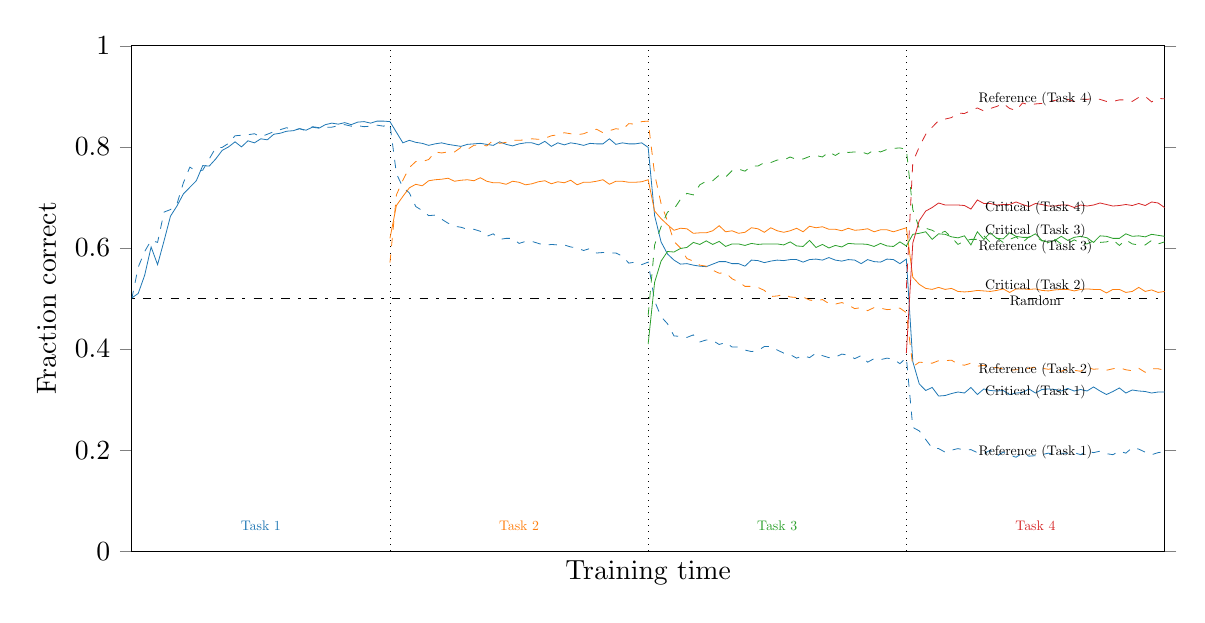 % This file was created by matplotlib2tikz v0.6.18.
\begin{tikzpicture}

\definecolor{color0}{rgb}{0.122,0.467,0.706}
\definecolor{color1}{rgb}{1,0.498,0.055}
\definecolor{color2}{rgb}{0.173,0.627,0.173}
\definecolor{color3}{rgb}{0.839,0.153,0.157}

\begin{axis}[
every y tick label/.style = {
rotate=0
},
height=8cm,
tick align=outside,
width=14.698cm,
x grid style={white!69.02!black},
xlabel={Training time},
xmajorticks=false,
xmin=0, xmax=160,
y grid style={white!69.02!black},
ylabel={Fraction correct},
ymin=0, ymax=1,
ytick pos=both
]
\addplot [line width=0.29pt, black, dotted, forget plot]
table [row sep=\\]{%
40	0 \\
40	1 \\
};
\addplot [line width=0.29pt, black, dotted, forget plot]
table [row sep=\\]{%
80	0 \\
80	1 \\
};
\addplot [line width=0.29pt, black, dotted, forget plot]
table [row sep=\\]{%
120	0 \\
120	1 \\
};
\addplot [line width=0.29pt, black, dash pattern=on 1pt off 3pt on 3pt off 3pt, forget plot]
table [row sep=\\]{%
0	0.5 \\
160	0.5 \\
};
\addplot [line width=0.29pt, color0, forget plot]
table [row sep=\\]{%
0	0.501 \\
1	0.51 \\
2	0.546 \\
3	0.602 \\
4	0.567 \\
5	0.614 \\
6	0.663 \\
7	0.683 \\
8	0.707 \\
9	0.72 \\
10	0.733 \\
11	0.763 \\
12	0.762 \\
13	0.776 \\
14	0.793 \\
15	0.8 \\
16	0.81 \\
17	0.8 \\
18	0.812 \\
19	0.808 \\
20	0.816 \\
21	0.814 \\
22	0.825 \\
23	0.827 \\
24	0.831 \\
25	0.832 \\
26	0.836 \\
27	0.833 \\
28	0.839 \\
29	0.837 \\
30	0.844 \\
31	0.847 \\
32	0.845 \\
33	0.848 \\
34	0.844 \\
35	0.849 \\
36	0.85 \\
37	0.847 \\
38	0.851 \\
39	0.851 \\
40	0.85 \\
41	0.829 \\
42	0.808 \\
43	0.813 \\
44	0.809 \\
45	0.807 \\
46	0.803 \\
47	0.806 \\
48	0.808 \\
49	0.805 \\
50	0.803 \\
51	0.801 \\
52	0.805 \\
53	0.806 \\
54	0.807 \\
55	0.805 \\
56	0.803 \\
57	0.81 \\
58	0.805 \\
59	0.802 \\
60	0.806 \\
61	0.808 \\
62	0.808 \\
63	0.804 \\
64	0.811 \\
65	0.801 \\
66	0.808 \\
67	0.804 \\
68	0.808 \\
69	0.806 \\
70	0.803 \\
71	0.807 \\
72	0.806 \\
73	0.806 \\
74	0.816 \\
75	0.805 \\
76	0.808 \\
77	0.806 \\
78	0.806 \\
79	0.808 \\
80	0.799 \\
81	0.664 \\
82	0.612 \\
83	0.588 \\
84	0.576 \\
85	0.568 \\
86	0.569 \\
87	0.566 \\
88	0.564 \\
89	0.563 \\
90	0.568 \\
91	0.573 \\
92	0.573 \\
93	0.569 \\
94	0.569 \\
95	0.564 \\
96	0.576 \\
97	0.575 \\
98	0.571 \\
99	0.574 \\
100	0.576 \\
101	0.575 \\
102	0.577 \\
103	0.577 \\
104	0.572 \\
105	0.577 \\
106	0.578 \\
107	0.576 \\
108	0.581 \\
109	0.576 \\
110	0.574 \\
111	0.577 \\
112	0.576 \\
113	0.569 \\
114	0.577 \\
115	0.573 \\
116	0.572 \\
117	0.578 \\
118	0.577 \\
119	0.569 \\
120	0.578 \\
121	0.375 \\
122	0.331 \\
123	0.318 \\
124	0.324 \\
125	0.307 \\
126	0.308 \\
127	0.312 \\
128	0.315 \\
129	0.313 \\
130	0.324 \\
131	0.31 \\
132	0.321 \\
133	0.318 \\
134	0.317 \\
135	0.318 \\
136	0.31 \\
137	0.313 \\
138	0.314 \\
139	0.321 \\
140	0.313 \\
141	0.32 \\
142	0.321 \\
143	0.32 \\
144	0.317 \\
145	0.322 \\
146	0.317 \\
147	0.32 \\
148	0.317 \\
149	0.325 \\
150	0.317 \\
151	0.31 \\
152	0.316 \\
153	0.323 \\
154	0.313 \\
155	0.319 \\
156	0.317 \\
157	0.316 \\
158	0.313 \\
159	0.315 \\
160	0.315 \\
};
\addplot [line width=0.29pt, color0, dashed, forget plot]
table [row sep=\\]{%
0	0.499 \\
1	0.562 \\
2	0.593 \\
3	0.615 \\
4	0.611 \\
5	0.671 \\
6	0.676 \\
7	0.687 \\
8	0.729 \\
9	0.76 \\
10	0.752 \\
11	0.754 \\
12	0.776 \\
13	0.798 \\
14	0.799 \\
15	0.807 \\
16	0.822 \\
17	0.823 \\
18	0.824 \\
19	0.826 \\
20	0.82 \\
21	0.825 \\
22	0.83 \\
23	0.834 \\
24	0.838 \\
25	0.833 \\
26	0.836 \\
27	0.832 \\
28	0.84 \\
29	0.838 \\
30	0.839 \\
31	0.839 \\
32	0.842 \\
33	0.844 \\
34	0.841 \\
35	0.842 \\
36	0.84 \\
37	0.841 \\
38	0.843 \\
39	0.841 \\
40	0.845 \\
41	0.747 \\
42	0.72 \\
43	0.709 \\
44	0.682 \\
45	0.674 \\
46	0.664 \\
47	0.665 \\
48	0.657 \\
49	0.649 \\
50	0.643 \\
51	0.641 \\
52	0.637 \\
53	0.637 \\
54	0.633 \\
55	0.623 \\
56	0.628 \\
57	0.617 \\
58	0.619 \\
59	0.619 \\
60	0.609 \\
61	0.613 \\
62	0.613 \\
63	0.609 \\
64	0.605 \\
65	0.607 \\
66	0.606 \\
67	0.606 \\
68	0.602 \\
69	0.6 \\
70	0.595 \\
71	0.599 \\
72	0.59 \\
73	0.591 \\
74	0.59 \\
75	0.59 \\
76	0.584 \\
77	0.57 \\
78	0.572 \\
79	0.567 \\
80	0.572 \\
81	0.495 \\
82	0.464 \\
83	0.45 \\
84	0.426 \\
85	0.425 \\
86	0.423 \\
87	0.428 \\
88	0.414 \\
89	0.418 \\
90	0.417 \\
91	0.409 \\
92	0.413 \\
93	0.404 \\
94	0.404 \\
95	0.398 \\
96	0.395 \\
97	0.397 \\
98	0.405 \\
99	0.405 \\
100	0.398 \\
101	0.392 \\
102	0.389 \\
103	0.382 \\
104	0.387 \\
105	0.383 \\
106	0.392 \\
107	0.387 \\
108	0.383 \\
109	0.384 \\
110	0.39 \\
111	0.388 \\
112	0.381 \\
113	0.387 \\
114	0.374 \\
115	0.381 \\
116	0.379 \\
117	0.382 \\
118	0.38 \\
119	0.371 \\
120	0.383 \\
121	0.245 \\
122	0.238 \\
123	0.221 \\
124	0.204 \\
125	0.203 \\
126	0.196 \\
127	0.2 \\
128	0.203 \\
129	0.2 \\
130	0.201 \\
131	0.195 \\
132	0.193 \\
133	0.2 \\
134	0.188 \\
135	0.196 \\
136	0.19 \\
137	0.186 \\
138	0.194 \\
139	0.188 \\
140	0.189 \\
141	0.191 \\
142	0.194 \\
143	0.191 \\
144	0.194 \\
145	0.194 \\
146	0.195 \\
147	0.191 \\
148	0.198 \\
149	0.195 \\
150	0.198 \\
151	0.193 \\
152	0.191 \\
153	0.198 \\
154	0.194 \\
155	0.205 \\
156	0.202 \\
157	0.196 \\
158	0.191 \\
159	0.195 \\
160	0.197 \\
};
\addplot [line width=0.29pt, color1, forget plot]
table [row sep=\\]{%
40	0.619 \\
41	0.684 \\
42	0.702 \\
43	0.719 \\
44	0.726 \\
45	0.723 \\
46	0.733 \\
47	0.735 \\
48	0.736 \\
49	0.738 \\
50	0.732 \\
51	0.734 \\
52	0.735 \\
53	0.733 \\
54	0.739 \\
55	0.732 \\
56	0.729 \\
57	0.729 \\
58	0.726 \\
59	0.732 \\
60	0.73 \\
61	0.725 \\
62	0.727 \\
63	0.731 \\
64	0.733 \\
65	0.727 \\
66	0.731 \\
67	0.729 \\
68	0.734 \\
69	0.725 \\
70	0.73 \\
71	0.73 \\
72	0.732 \\
73	0.735 \\
74	0.726 \\
75	0.732 \\
76	0.732 \\
77	0.73 \\
78	0.73 \\
79	0.731 \\
80	0.735 \\
81	0.673 \\
82	0.658 \\
83	0.646 \\
84	0.635 \\
85	0.639 \\
86	0.638 \\
87	0.629 \\
88	0.63 \\
89	0.63 \\
90	0.634 \\
91	0.644 \\
92	0.632 \\
93	0.634 \\
94	0.629 \\
95	0.631 \\
96	0.64 \\
97	0.638 \\
98	0.631 \\
99	0.64 \\
100	0.634 \\
101	0.631 \\
102	0.634 \\
103	0.639 \\
104	0.632 \\
105	0.643 \\
106	0.64 \\
107	0.642 \\
108	0.637 \\
109	0.637 \\
110	0.634 \\
111	0.639 \\
112	0.635 \\
113	0.636 \\
114	0.638 \\
115	0.632 \\
116	0.636 \\
117	0.636 \\
118	0.632 \\
119	0.636 \\
120	0.64 \\
121	0.542 \\
122	0.528 \\
123	0.52 \\
124	0.518 \\
125	0.522 \\
126	0.518 \\
127	0.52 \\
128	0.514 \\
129	0.513 \\
130	0.514 \\
131	0.516 \\
132	0.515 \\
133	0.514 \\
134	0.516 \\
135	0.519 \\
136	0.512 \\
137	0.519 \\
138	0.519 \\
139	0.518 \\
140	0.519 \\
141	0.516 \\
142	0.515 \\
143	0.517 \\
144	0.518 \\
145	0.518 \\
146	0.515 \\
147	0.518 \\
148	0.519 \\
149	0.518 \\
150	0.518 \\
151	0.511 \\
152	0.518 \\
153	0.518 \\
154	0.512 \\
155	0.514 \\
156	0.522 \\
157	0.514 \\
158	0.517 \\
159	0.512 \\
160	0.514 \\
};
\addplot [line width=0.29pt, color1, dashed, forget plot]
table [row sep=\\]{%
40	0.571 \\
41	0.705 \\
42	0.734 \\
43	0.759 \\
44	0.771 \\
45	0.771 \\
46	0.775 \\
47	0.79 \\
48	0.788 \\
49	0.79 \\
50	0.79 \\
51	0.799 \\
52	0.795 \\
53	0.803 \\
54	0.804 \\
55	0.802 \\
56	0.813 \\
57	0.807 \\
58	0.809 \\
59	0.813 \\
60	0.813 \\
61	0.814 \\
62	0.816 \\
63	0.815 \\
64	0.817 \\
65	0.822 \\
66	0.824 \\
67	0.828 \\
68	0.826 \\
69	0.824 \\
70	0.826 \\
71	0.831 \\
72	0.835 \\
73	0.828 \\
74	0.832 \\
75	0.836 \\
76	0.834 \\
77	0.846 \\
78	0.845 \\
79	0.85 \\
80	0.851 \\
81	0.746 \\
82	0.688 \\
83	0.653 \\
84	0.613 \\
85	0.6 \\
86	0.579 \\
87	0.574 \\
88	0.566 \\
89	0.564 \\
90	0.556 \\
91	0.55 \\
92	0.551 \\
93	0.539 \\
94	0.533 \\
95	0.524 \\
96	0.524 \\
97	0.522 \\
98	0.516 \\
99	0.504 \\
100	0.505 \\
101	0.508 \\
102	0.503 \\
103	0.502 \\
104	0.503 \\
105	0.497 \\
106	0.495 \\
107	0.498 \\
108	0.49 \\
109	0.489 \\
110	0.492 \\
111	0.487 \\
112	0.48 \\
113	0.482 \\
114	0.476 \\
115	0.482 \\
116	0.481 \\
117	0.478 \\
118	0.479 \\
119	0.481 \\
120	0.472 \\
121	0.365 \\
122	0.374 \\
123	0.373 \\
124	0.372 \\
125	0.377 \\
126	0.377 \\
127	0.378 \\
128	0.37 \\
129	0.368 \\
130	0.372 \\
131	0.366 \\
132	0.368 \\
133	0.364 \\
134	0.363 \\
135	0.361 \\
136	0.358 \\
137	0.359 \\
138	0.359 \\
139	0.362 \\
140	0.364 \\
141	0.362 \\
142	0.36 \\
143	0.362 \\
144	0.356 \\
145	0.361 \\
146	0.358 \\
147	0.356 \\
148	0.364 \\
149	0.36 \\
150	0.361 \\
151	0.358 \\
152	0.361 \\
153	0.363 \\
154	0.359 \\
155	0.357 \\
156	0.362 \\
157	0.354 \\
158	0.361 \\
159	0.361 \\
160	0.358 \\
};
\addplot [line width=0.29pt, color2, forget plot]
table [row sep=\\]{%
80	0.41 \\
81	0.532 \\
82	0.574 \\
83	0.593 \\
84	0.592 \\
85	0.599 \\
86	0.601 \\
87	0.611 \\
88	0.607 \\
89	0.614 \\
90	0.607 \\
91	0.613 \\
92	0.603 \\
93	0.608 \\
94	0.608 \\
95	0.605 \\
96	0.609 \\
97	0.607 \\
98	0.608 \\
99	0.608 \\
100	0.608 \\
101	0.606 \\
102	0.612 \\
103	0.604 \\
104	0.603 \\
105	0.615 \\
106	0.601 \\
107	0.607 \\
108	0.6 \\
109	0.605 \\
110	0.602 \\
111	0.609 \\
112	0.608 \\
113	0.608 \\
114	0.607 \\
115	0.603 \\
116	0.609 \\
117	0.604 \\
118	0.603 \\
119	0.612 \\
120	0.604 \\
121	0.627 \\
122	0.629 \\
123	0.632 \\
124	0.617 \\
125	0.628 \\
126	0.627 \\
127	0.622 \\
128	0.62 \\
129	0.624 \\
130	0.606 \\
131	0.632 \\
132	0.617 \\
133	0.63 \\
134	0.619 \\
135	0.618 \\
136	0.63 \\
137	0.623 \\
138	0.621 \\
139	0.621 \\
140	0.628 \\
141	0.615 \\
142	0.611 \\
143	0.615 \\
144	0.623 \\
145	0.615 \\
146	0.621 \\
147	0.623 \\
148	0.62 \\
149	0.611 \\
150	0.624 \\
151	0.623 \\
152	0.619 \\
153	0.619 \\
154	0.628 \\
155	0.623 \\
156	0.624 \\
157	0.622 \\
158	0.627 \\
159	0.625 \\
160	0.623 \\
};
\addplot [line width=0.29pt, color2, dashed, forget plot]
table [row sep=\\]{%
80	0.466 \\
81	0.606 \\
82	0.642 \\
83	0.671 \\
84	0.677 \\
85	0.696 \\
86	0.708 \\
87	0.705 \\
88	0.725 \\
89	0.732 \\
90	0.733 \\
91	0.744 \\
92	0.74 \\
93	0.753 \\
94	0.756 \\
95	0.752 \\
96	0.762 \\
97	0.762 \\
98	0.769 \\
99	0.769 \\
100	0.774 \\
101	0.774 \\
102	0.78 \\
103	0.775 \\
104	0.776 \\
105	0.781 \\
106	0.783 \\
107	0.78 \\
108	0.79 \\
109	0.783 \\
110	0.791 \\
111	0.789 \\
112	0.79 \\
113	0.79 \\
114	0.786 \\
115	0.794 \\
116	0.79 \\
117	0.795 \\
118	0.797 \\
119	0.798 \\
120	0.795 \\
121	0.676 \\
122	0.639 \\
123	0.639 \\
124	0.635 \\
125	0.628 \\
126	0.633 \\
127	0.621 \\
128	0.607 \\
129	0.614 \\
130	0.617 \\
131	0.617 \\
132	0.624 \\
133	0.611 \\
134	0.62 \\
135	0.611 \\
136	0.617 \\
137	0.622 \\
138	0.611 \\
139	0.622 \\
140	0.623 \\
141	0.614 \\
142	0.613 \\
143	0.617 \\
144	0.608 \\
145	0.609 \\
146	0.616 \\
147	0.61 \\
148	0.608 \\
149	0.614 \\
150	0.611 \\
151	0.612 \\
152	0.616 \\
153	0.605 \\
154	0.616 \\
155	0.608 \\
156	0.606 \\
157	0.606 \\
158	0.615 \\
159	0.608 \\
160	0.612 \\
};
\addplot [line width=0.29pt, color3, forget plot]
table [row sep=\\]{%
120	0.392 \\
121	0.61 \\
122	0.654 \\
123	0.673 \\
124	0.68 \\
125	0.689 \\
126	0.685 \\
127	0.685 \\
128	0.685 \\
129	0.684 \\
130	0.677 \\
131	0.695 \\
132	0.688 \\
133	0.688 \\
134	0.685 \\
135	0.686 \\
136	0.686 \\
137	0.691 \\
138	0.686 \\
139	0.682 \\
140	0.688 \\
141	0.686 \\
142	0.683 \\
143	0.683 \\
144	0.685 \\
145	0.685 \\
146	0.68 \\
147	0.685 \\
148	0.683 \\
149	0.685 \\
150	0.689 \\
151	0.686 \\
152	0.683 \\
153	0.684 \\
154	0.686 \\
155	0.684 \\
156	0.688 \\
157	0.684 \\
158	0.691 \\
159	0.689 \\
160	0.68 \\
};
\addplot [line width=0.29pt, color3, dashed, forget plot]
table [row sep=\\]{%
120	0.52 \\
121	0.77 \\
122	0.8 \\
123	0.825 \\
124	0.839 \\
125	0.852 \\
126	0.855 \\
127	0.858 \\
128	0.867 \\
129	0.866 \\
130	0.872 \\
131	0.877 \\
132	0.871 \\
133	0.876 \\
134	0.88 \\
135	0.886 \\
136	0.876 \\
137	0.872 \\
138	0.887 \\
139	0.883 \\
140	0.885 \\
141	0.886 \\
142	0.889 \\
143	0.892 \\
144	0.894 \\
145	0.894 \\
146	0.89 \\
147	0.895 \\
148	0.894 \\
149	0.896 \\
150	0.894 \\
151	0.89 \\
152	0.89 \\
153	0.893 \\
154	0.893 \\
155	0.89 \\
156	0.898 \\
157	0.9 \\
158	0.889 \\
159	0.896 \\
160	0.895 \\
};
\node at (axis cs:20,0.05)[
  scale=0.5,
  text=color0,
  rotate=0.0
]{ Task 1};
\node at (axis cs:60,0.05)[
  scale=0.5,
  text=color1,
  rotate=0.0
]{ Task 2};
\node at (axis cs:100,0.05)[
  scale=0.5,
  text=color2,
  rotate=0.0
]{ Task 3};
\node at (axis cs:140,0.05)[
  scale=0.5,
  text=color3,
  rotate=0.0
]{ Task 4};
\node at (axis cs:140,0.495)[
  scale=0.5,
  text=black,
  rotate=0.0
]{ Random};
\node at (axis cs:140,0.315)[
  scale=0.5,
  text=black,
  rotate=0.0
]{ Critical (Task 1)};
\node at (axis cs:140,0.524)[
  scale=0.5,
  text=black,
  rotate=0.0
]{ Critical (Task 2)};
\node at (axis cs:140,0.633)[
  scale=0.5,
  text=black,
  rotate=0.0
]{ Critical (Task 3)};
\node at (axis cs:140,0.68)[
  scale=0.5,
  text=black,
  rotate=0.0
]{ Critical (Task 4)};
\node at (axis cs:140,0.197)[
  scale=0.5,
  text=black,
  rotate=0.0
]{ Reference (Task 1)};
\node at (axis cs:140,0.358)[
  scale=0.5,
  text=black,
  rotate=0.0
]{ Reference (Task 2)};
\node at (axis cs:140,0.602)[
  scale=0.5,
  text=black,
  rotate=0.0
]{ Reference (Task 3)};
\node at (axis cs:140,0.895)[
  scale=0.5,
  text=black,
  rotate=0.0
]{ Reference (Task 4)};
\end{axis}

\end{tikzpicture}